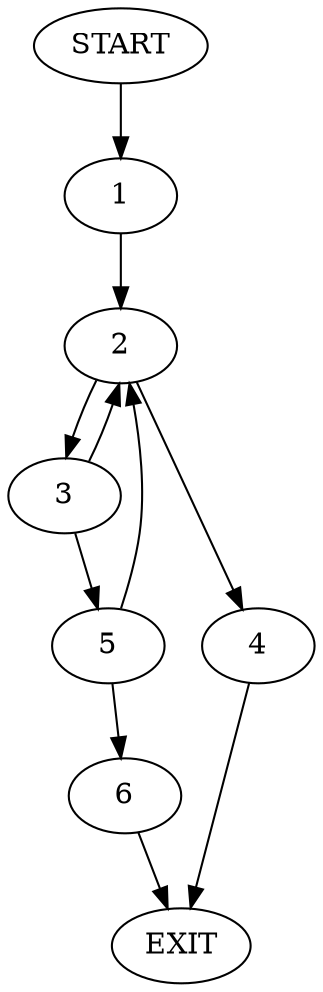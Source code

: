 digraph {
0 [label="START"]
7 [label="EXIT"]
0 -> 1
1 -> 2
2 -> 3
2 -> 4
3 -> 5
3 -> 2
4 -> 7
5 -> 2
5 -> 6
6 -> 7
}
